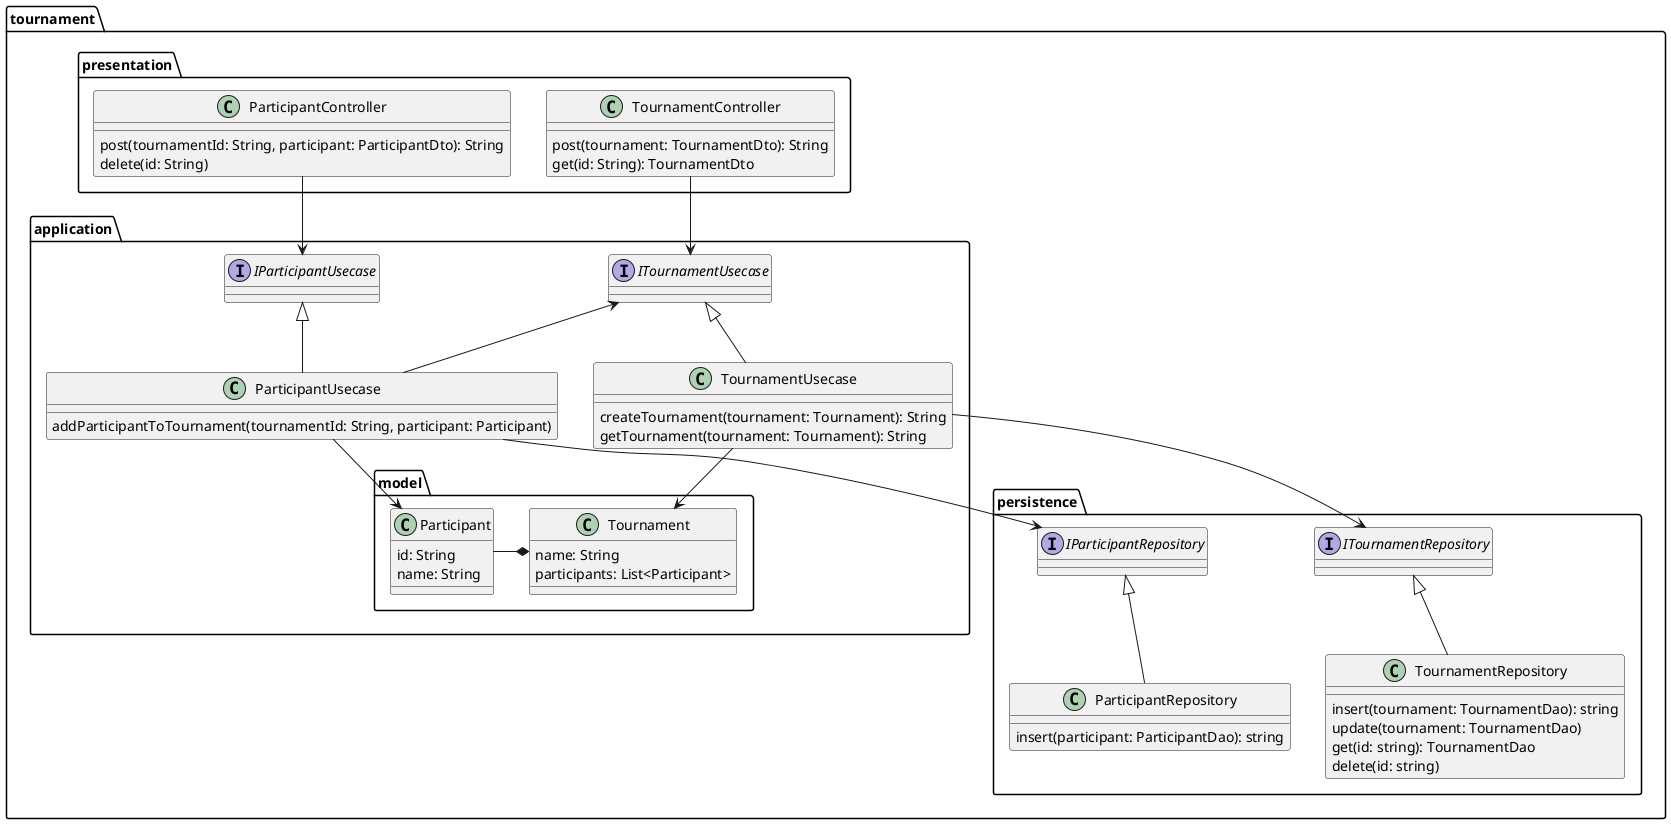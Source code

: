@startuml
'https://plantuml.com/class-diagram

package tournament.presentation {
    class TournamentController {
        post(tournament: TournamentDto): String
        get(id: String): TournamentDto
    }

    class ParticipantController {
        post(tournamentId: String, participant: ParticipantDto): String
        delete(id: String)
    }
}

package tournament.application {
    interface ITournamentUsecase
    class TournamentUsecase {
        createTournament(tournament: Tournament): String
        getTournament(tournament: Tournament): String
    }
    ITournamentUsecase <|-- TournamentUsecase

    interface IParticipantUsecase
    class ParticipantUsecase {
        addParticipantToTournament(tournamentId: String, participant: Participant)
    }
    IParticipantUsecase <|-- ParticipantUsecase

    package "tournament.application.model" {
        class Tournament {
            name: String
            participants: List<Participant>
        }

        class Participant {
            id: String
            name: String
        }
    }
}

package tournament.persistence {
    interface ITournamentRepository
    class TournamentRepository {
        insert(tournament: TournamentDao): string
        update(tournament: TournamentDao)
        get(id: string): TournamentDao
        delete(id: string)
    }
    ITournamentRepository <|-- TournamentRepository

    interface IParticipantRepository
    class ParticipantRepository {
        insert(participant: ParticipantDao): string
    }
    IParticipantRepository <|-- ParticipantRepository
}

TournamentController --> ITournamentUsecase
ParticipantController --> IParticipantUsecase
ParticipantUsecase -up-> ITournamentUsecase
ParticipantUsecase --> Participant
TournamentUsecase -right-> Tournament
ParticipantUsecase -down-> IParticipantRepository
TournamentUsecase -down-> ITournamentRepository
Tournament *-right- Participant



@enduml